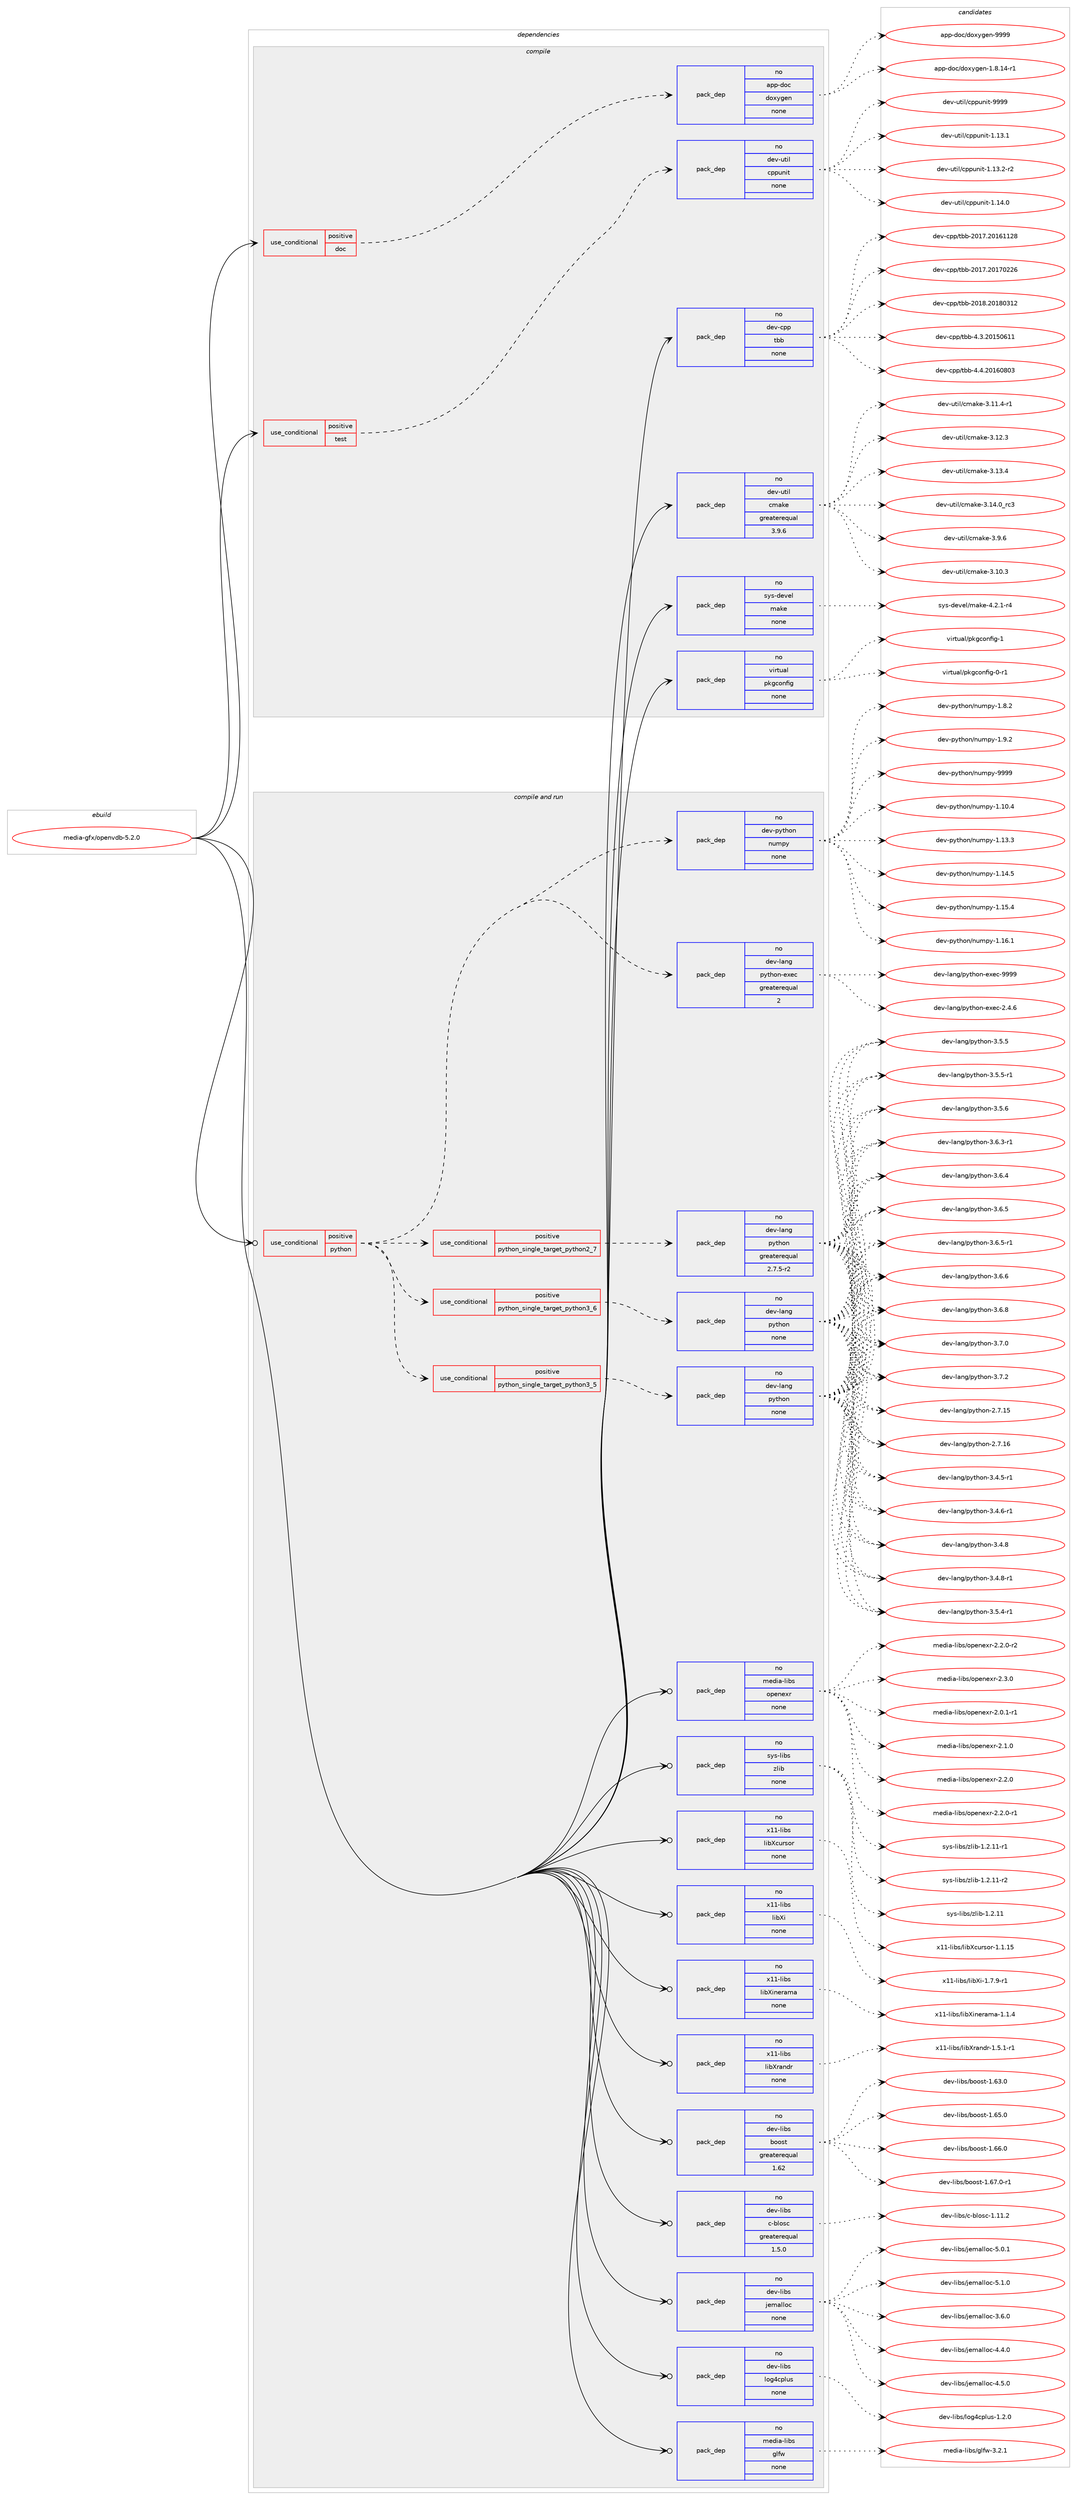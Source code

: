digraph prolog {

# *************
# Graph options
# *************

newrank=true;
concentrate=true;
compound=true;
graph [rankdir=LR,fontname=Helvetica,fontsize=10,ranksep=1.5];#, ranksep=2.5, nodesep=0.2];
edge  [arrowhead=vee];
node  [fontname=Helvetica,fontsize=10];

# **********
# The ebuild
# **********

subgraph cluster_leftcol {
color=gray;
rank=same;
label=<<i>ebuild</i>>;
id [label="media-gfx/openvdb-5.2.0", color=red, width=4, href="../media-gfx/openvdb-5.2.0.svg"];
}

# ****************
# The dependencies
# ****************

subgraph cluster_midcol {
color=gray;
label=<<i>dependencies</i>>;
subgraph cluster_compile {
fillcolor="#eeeeee";
style=filled;
label=<<i>compile</i>>;
subgraph cond433186 {
dependency1606998 [label=<<TABLE BORDER="0" CELLBORDER="1" CELLSPACING="0" CELLPADDING="4"><TR><TD ROWSPAN="3" CELLPADDING="10">use_conditional</TD></TR><TR><TD>positive</TD></TR><TR><TD>doc</TD></TR></TABLE>>, shape=none, color=red];
subgraph pack1148196 {
dependency1606999 [label=<<TABLE BORDER="0" CELLBORDER="1" CELLSPACING="0" CELLPADDING="4" WIDTH="220"><TR><TD ROWSPAN="6" CELLPADDING="30">pack_dep</TD></TR><TR><TD WIDTH="110">no</TD></TR><TR><TD>app-doc</TD></TR><TR><TD>doxygen</TD></TR><TR><TD>none</TD></TR><TR><TD></TD></TR></TABLE>>, shape=none, color=blue];
}
dependency1606998:e -> dependency1606999:w [weight=20,style="dashed",arrowhead="vee"];
}
id:e -> dependency1606998:w [weight=20,style="solid",arrowhead="vee"];
subgraph cond433187 {
dependency1607000 [label=<<TABLE BORDER="0" CELLBORDER="1" CELLSPACING="0" CELLPADDING="4"><TR><TD ROWSPAN="3" CELLPADDING="10">use_conditional</TD></TR><TR><TD>positive</TD></TR><TR><TD>test</TD></TR></TABLE>>, shape=none, color=red];
subgraph pack1148197 {
dependency1607001 [label=<<TABLE BORDER="0" CELLBORDER="1" CELLSPACING="0" CELLPADDING="4" WIDTH="220"><TR><TD ROWSPAN="6" CELLPADDING="30">pack_dep</TD></TR><TR><TD WIDTH="110">no</TD></TR><TR><TD>dev-util</TD></TR><TR><TD>cppunit</TD></TR><TR><TD>none</TD></TR><TR><TD></TD></TR></TABLE>>, shape=none, color=blue];
}
dependency1607000:e -> dependency1607001:w [weight=20,style="dashed",arrowhead="vee"];
}
id:e -> dependency1607000:w [weight=20,style="solid",arrowhead="vee"];
subgraph pack1148198 {
dependency1607002 [label=<<TABLE BORDER="0" CELLBORDER="1" CELLSPACING="0" CELLPADDING="4" WIDTH="220"><TR><TD ROWSPAN="6" CELLPADDING="30">pack_dep</TD></TR><TR><TD WIDTH="110">no</TD></TR><TR><TD>dev-cpp</TD></TR><TR><TD>tbb</TD></TR><TR><TD>none</TD></TR><TR><TD></TD></TR></TABLE>>, shape=none, color=blue];
}
id:e -> dependency1607002:w [weight=20,style="solid",arrowhead="vee"];
subgraph pack1148199 {
dependency1607003 [label=<<TABLE BORDER="0" CELLBORDER="1" CELLSPACING="0" CELLPADDING="4" WIDTH="220"><TR><TD ROWSPAN="6" CELLPADDING="30">pack_dep</TD></TR><TR><TD WIDTH="110">no</TD></TR><TR><TD>dev-util</TD></TR><TR><TD>cmake</TD></TR><TR><TD>greaterequal</TD></TR><TR><TD>3.9.6</TD></TR></TABLE>>, shape=none, color=blue];
}
id:e -> dependency1607003:w [weight=20,style="solid",arrowhead="vee"];
subgraph pack1148200 {
dependency1607004 [label=<<TABLE BORDER="0" CELLBORDER="1" CELLSPACING="0" CELLPADDING="4" WIDTH="220"><TR><TD ROWSPAN="6" CELLPADDING="30">pack_dep</TD></TR><TR><TD WIDTH="110">no</TD></TR><TR><TD>sys-devel</TD></TR><TR><TD>make</TD></TR><TR><TD>none</TD></TR><TR><TD></TD></TR></TABLE>>, shape=none, color=blue];
}
id:e -> dependency1607004:w [weight=20,style="solid",arrowhead="vee"];
subgraph pack1148201 {
dependency1607005 [label=<<TABLE BORDER="0" CELLBORDER="1" CELLSPACING="0" CELLPADDING="4" WIDTH="220"><TR><TD ROWSPAN="6" CELLPADDING="30">pack_dep</TD></TR><TR><TD WIDTH="110">no</TD></TR><TR><TD>virtual</TD></TR><TR><TD>pkgconfig</TD></TR><TR><TD>none</TD></TR><TR><TD></TD></TR></TABLE>>, shape=none, color=blue];
}
id:e -> dependency1607005:w [weight=20,style="solid",arrowhead="vee"];
}
subgraph cluster_compileandrun {
fillcolor="#eeeeee";
style=filled;
label=<<i>compile and run</i>>;
subgraph cond433188 {
dependency1607006 [label=<<TABLE BORDER="0" CELLBORDER="1" CELLSPACING="0" CELLPADDING="4"><TR><TD ROWSPAN="3" CELLPADDING="10">use_conditional</TD></TR><TR><TD>positive</TD></TR><TR><TD>python</TD></TR></TABLE>>, shape=none, color=red];
subgraph cond433189 {
dependency1607007 [label=<<TABLE BORDER="0" CELLBORDER="1" CELLSPACING="0" CELLPADDING="4"><TR><TD ROWSPAN="3" CELLPADDING="10">use_conditional</TD></TR><TR><TD>positive</TD></TR><TR><TD>python_single_target_python2_7</TD></TR></TABLE>>, shape=none, color=red];
subgraph pack1148202 {
dependency1607008 [label=<<TABLE BORDER="0" CELLBORDER="1" CELLSPACING="0" CELLPADDING="4" WIDTH="220"><TR><TD ROWSPAN="6" CELLPADDING="30">pack_dep</TD></TR><TR><TD WIDTH="110">no</TD></TR><TR><TD>dev-lang</TD></TR><TR><TD>python</TD></TR><TR><TD>greaterequal</TD></TR><TR><TD>2.7.5-r2</TD></TR></TABLE>>, shape=none, color=blue];
}
dependency1607007:e -> dependency1607008:w [weight=20,style="dashed",arrowhead="vee"];
}
dependency1607006:e -> dependency1607007:w [weight=20,style="dashed",arrowhead="vee"];
subgraph cond433190 {
dependency1607009 [label=<<TABLE BORDER="0" CELLBORDER="1" CELLSPACING="0" CELLPADDING="4"><TR><TD ROWSPAN="3" CELLPADDING="10">use_conditional</TD></TR><TR><TD>positive</TD></TR><TR><TD>python_single_target_python3_5</TD></TR></TABLE>>, shape=none, color=red];
subgraph pack1148203 {
dependency1607010 [label=<<TABLE BORDER="0" CELLBORDER="1" CELLSPACING="0" CELLPADDING="4" WIDTH="220"><TR><TD ROWSPAN="6" CELLPADDING="30">pack_dep</TD></TR><TR><TD WIDTH="110">no</TD></TR><TR><TD>dev-lang</TD></TR><TR><TD>python</TD></TR><TR><TD>none</TD></TR><TR><TD></TD></TR></TABLE>>, shape=none, color=blue];
}
dependency1607009:e -> dependency1607010:w [weight=20,style="dashed",arrowhead="vee"];
}
dependency1607006:e -> dependency1607009:w [weight=20,style="dashed",arrowhead="vee"];
subgraph cond433191 {
dependency1607011 [label=<<TABLE BORDER="0" CELLBORDER="1" CELLSPACING="0" CELLPADDING="4"><TR><TD ROWSPAN="3" CELLPADDING="10">use_conditional</TD></TR><TR><TD>positive</TD></TR><TR><TD>python_single_target_python3_6</TD></TR></TABLE>>, shape=none, color=red];
subgraph pack1148204 {
dependency1607012 [label=<<TABLE BORDER="0" CELLBORDER="1" CELLSPACING="0" CELLPADDING="4" WIDTH="220"><TR><TD ROWSPAN="6" CELLPADDING="30">pack_dep</TD></TR><TR><TD WIDTH="110">no</TD></TR><TR><TD>dev-lang</TD></TR><TR><TD>python</TD></TR><TR><TD>none</TD></TR><TR><TD></TD></TR></TABLE>>, shape=none, color=blue];
}
dependency1607011:e -> dependency1607012:w [weight=20,style="dashed",arrowhead="vee"];
}
dependency1607006:e -> dependency1607011:w [weight=20,style="dashed",arrowhead="vee"];
subgraph pack1148205 {
dependency1607013 [label=<<TABLE BORDER="0" CELLBORDER="1" CELLSPACING="0" CELLPADDING="4" WIDTH="220"><TR><TD ROWSPAN="6" CELLPADDING="30">pack_dep</TD></TR><TR><TD WIDTH="110">no</TD></TR><TR><TD>dev-lang</TD></TR><TR><TD>python-exec</TD></TR><TR><TD>greaterequal</TD></TR><TR><TD>2</TD></TR></TABLE>>, shape=none, color=blue];
}
dependency1607006:e -> dependency1607013:w [weight=20,style="dashed",arrowhead="vee"];
subgraph pack1148206 {
dependency1607014 [label=<<TABLE BORDER="0" CELLBORDER="1" CELLSPACING="0" CELLPADDING="4" WIDTH="220"><TR><TD ROWSPAN="6" CELLPADDING="30">pack_dep</TD></TR><TR><TD WIDTH="110">no</TD></TR><TR><TD>dev-python</TD></TR><TR><TD>numpy</TD></TR><TR><TD>none</TD></TR><TR><TD></TD></TR></TABLE>>, shape=none, color=blue];
}
dependency1607006:e -> dependency1607014:w [weight=20,style="dashed",arrowhead="vee"];
}
id:e -> dependency1607006:w [weight=20,style="solid",arrowhead="odotvee"];
subgraph pack1148207 {
dependency1607015 [label=<<TABLE BORDER="0" CELLBORDER="1" CELLSPACING="0" CELLPADDING="4" WIDTH="220"><TR><TD ROWSPAN="6" CELLPADDING="30">pack_dep</TD></TR><TR><TD WIDTH="110">no</TD></TR><TR><TD>dev-libs</TD></TR><TR><TD>boost</TD></TR><TR><TD>greaterequal</TD></TR><TR><TD>1.62</TD></TR></TABLE>>, shape=none, color=blue];
}
id:e -> dependency1607015:w [weight=20,style="solid",arrowhead="odotvee"];
subgraph pack1148208 {
dependency1607016 [label=<<TABLE BORDER="0" CELLBORDER="1" CELLSPACING="0" CELLPADDING="4" WIDTH="220"><TR><TD ROWSPAN="6" CELLPADDING="30">pack_dep</TD></TR><TR><TD WIDTH="110">no</TD></TR><TR><TD>dev-libs</TD></TR><TR><TD>c-blosc</TD></TR><TR><TD>greaterequal</TD></TR><TR><TD>1.5.0</TD></TR></TABLE>>, shape=none, color=blue];
}
id:e -> dependency1607016:w [weight=20,style="solid",arrowhead="odotvee"];
subgraph pack1148209 {
dependency1607017 [label=<<TABLE BORDER="0" CELLBORDER="1" CELLSPACING="0" CELLPADDING="4" WIDTH="220"><TR><TD ROWSPAN="6" CELLPADDING="30">pack_dep</TD></TR><TR><TD WIDTH="110">no</TD></TR><TR><TD>dev-libs</TD></TR><TR><TD>jemalloc</TD></TR><TR><TD>none</TD></TR><TR><TD></TD></TR></TABLE>>, shape=none, color=blue];
}
id:e -> dependency1607017:w [weight=20,style="solid",arrowhead="odotvee"];
subgraph pack1148210 {
dependency1607018 [label=<<TABLE BORDER="0" CELLBORDER="1" CELLSPACING="0" CELLPADDING="4" WIDTH="220"><TR><TD ROWSPAN="6" CELLPADDING="30">pack_dep</TD></TR><TR><TD WIDTH="110">no</TD></TR><TR><TD>dev-libs</TD></TR><TR><TD>log4cplus</TD></TR><TR><TD>none</TD></TR><TR><TD></TD></TR></TABLE>>, shape=none, color=blue];
}
id:e -> dependency1607018:w [weight=20,style="solid",arrowhead="odotvee"];
subgraph pack1148211 {
dependency1607019 [label=<<TABLE BORDER="0" CELLBORDER="1" CELLSPACING="0" CELLPADDING="4" WIDTH="220"><TR><TD ROWSPAN="6" CELLPADDING="30">pack_dep</TD></TR><TR><TD WIDTH="110">no</TD></TR><TR><TD>media-libs</TD></TR><TR><TD>glfw</TD></TR><TR><TD>none</TD></TR><TR><TD></TD></TR></TABLE>>, shape=none, color=blue];
}
id:e -> dependency1607019:w [weight=20,style="solid",arrowhead="odotvee"];
subgraph pack1148212 {
dependency1607020 [label=<<TABLE BORDER="0" CELLBORDER="1" CELLSPACING="0" CELLPADDING="4" WIDTH="220"><TR><TD ROWSPAN="6" CELLPADDING="30">pack_dep</TD></TR><TR><TD WIDTH="110">no</TD></TR><TR><TD>media-libs</TD></TR><TR><TD>openexr</TD></TR><TR><TD>none</TD></TR><TR><TD></TD></TR></TABLE>>, shape=none, color=blue];
}
id:e -> dependency1607020:w [weight=20,style="solid",arrowhead="odotvee"];
subgraph pack1148213 {
dependency1607021 [label=<<TABLE BORDER="0" CELLBORDER="1" CELLSPACING="0" CELLPADDING="4" WIDTH="220"><TR><TD ROWSPAN="6" CELLPADDING="30">pack_dep</TD></TR><TR><TD WIDTH="110">no</TD></TR><TR><TD>sys-libs</TD></TR><TR><TD>zlib</TD></TR><TR><TD>none</TD></TR><TR><TD></TD></TR></TABLE>>, shape=none, color=blue];
}
id:e -> dependency1607021:w [weight=20,style="solid",arrowhead="odotvee"];
subgraph pack1148214 {
dependency1607022 [label=<<TABLE BORDER="0" CELLBORDER="1" CELLSPACING="0" CELLPADDING="4" WIDTH="220"><TR><TD ROWSPAN="6" CELLPADDING="30">pack_dep</TD></TR><TR><TD WIDTH="110">no</TD></TR><TR><TD>x11-libs</TD></TR><TR><TD>libXcursor</TD></TR><TR><TD>none</TD></TR><TR><TD></TD></TR></TABLE>>, shape=none, color=blue];
}
id:e -> dependency1607022:w [weight=20,style="solid",arrowhead="odotvee"];
subgraph pack1148215 {
dependency1607023 [label=<<TABLE BORDER="0" CELLBORDER="1" CELLSPACING="0" CELLPADDING="4" WIDTH="220"><TR><TD ROWSPAN="6" CELLPADDING="30">pack_dep</TD></TR><TR><TD WIDTH="110">no</TD></TR><TR><TD>x11-libs</TD></TR><TR><TD>libXi</TD></TR><TR><TD>none</TD></TR><TR><TD></TD></TR></TABLE>>, shape=none, color=blue];
}
id:e -> dependency1607023:w [weight=20,style="solid",arrowhead="odotvee"];
subgraph pack1148216 {
dependency1607024 [label=<<TABLE BORDER="0" CELLBORDER="1" CELLSPACING="0" CELLPADDING="4" WIDTH="220"><TR><TD ROWSPAN="6" CELLPADDING="30">pack_dep</TD></TR><TR><TD WIDTH="110">no</TD></TR><TR><TD>x11-libs</TD></TR><TR><TD>libXinerama</TD></TR><TR><TD>none</TD></TR><TR><TD></TD></TR></TABLE>>, shape=none, color=blue];
}
id:e -> dependency1607024:w [weight=20,style="solid",arrowhead="odotvee"];
subgraph pack1148217 {
dependency1607025 [label=<<TABLE BORDER="0" CELLBORDER="1" CELLSPACING="0" CELLPADDING="4" WIDTH="220"><TR><TD ROWSPAN="6" CELLPADDING="30">pack_dep</TD></TR><TR><TD WIDTH="110">no</TD></TR><TR><TD>x11-libs</TD></TR><TR><TD>libXrandr</TD></TR><TR><TD>none</TD></TR><TR><TD></TD></TR></TABLE>>, shape=none, color=blue];
}
id:e -> dependency1607025:w [weight=20,style="solid",arrowhead="odotvee"];
}
subgraph cluster_run {
fillcolor="#eeeeee";
style=filled;
label=<<i>run</i>>;
}
}

# **************
# The candidates
# **************

subgraph cluster_choices {
rank=same;
color=gray;
label=<<i>candidates</i>>;

subgraph choice1148196 {
color=black;
nodesep=1;
choice97112112451001119947100111120121103101110454946564649524511449 [label="app-doc/doxygen-1.8.14-r1", color=red, width=4,href="../app-doc/doxygen-1.8.14-r1.svg"];
choice971121124510011199471001111201211031011104557575757 [label="app-doc/doxygen-9999", color=red, width=4,href="../app-doc/doxygen-9999.svg"];
dependency1606999:e -> choice97112112451001119947100111120121103101110454946564649524511449:w [style=dotted,weight="100"];
dependency1606999:e -> choice971121124510011199471001111201211031011104557575757:w [style=dotted,weight="100"];
}
subgraph choice1148197 {
color=black;
nodesep=1;
choice10010111845117116105108479911211211711010511645494649514649 [label="dev-util/cppunit-1.13.1", color=red, width=4,href="../dev-util/cppunit-1.13.1.svg"];
choice100101118451171161051084799112112117110105116454946495146504511450 [label="dev-util/cppunit-1.13.2-r2", color=red, width=4,href="../dev-util/cppunit-1.13.2-r2.svg"];
choice10010111845117116105108479911211211711010511645494649524648 [label="dev-util/cppunit-1.14.0", color=red, width=4,href="../dev-util/cppunit-1.14.0.svg"];
choice1001011184511711610510847991121121171101051164557575757 [label="dev-util/cppunit-9999", color=red, width=4,href="../dev-util/cppunit-9999.svg"];
dependency1607001:e -> choice10010111845117116105108479911211211711010511645494649514649:w [style=dotted,weight="100"];
dependency1607001:e -> choice100101118451171161051084799112112117110105116454946495146504511450:w [style=dotted,weight="100"];
dependency1607001:e -> choice10010111845117116105108479911211211711010511645494649524648:w [style=dotted,weight="100"];
dependency1607001:e -> choice1001011184511711610510847991121121171101051164557575757:w [style=dotted,weight="100"];
}
subgraph choice1148198 {
color=black;
nodesep=1;
choice10010111845991121124711698984550484955465048495449495056 [label="dev-cpp/tbb-2017.20161128", color=red, width=4,href="../dev-cpp/tbb-2017.20161128.svg"];
choice10010111845991121124711698984550484955465048495548505054 [label="dev-cpp/tbb-2017.20170226", color=red, width=4,href="../dev-cpp/tbb-2017.20170226.svg"];
choice10010111845991121124711698984550484956465048495648514950 [label="dev-cpp/tbb-2018.20180312", color=red, width=4,href="../dev-cpp/tbb-2018.20180312.svg"];
choice100101118459911211247116989845524651465048495348544949 [label="dev-cpp/tbb-4.3.20150611", color=red, width=4,href="../dev-cpp/tbb-4.3.20150611.svg"];
choice100101118459911211247116989845524652465048495448564851 [label="dev-cpp/tbb-4.4.20160803", color=red, width=4,href="../dev-cpp/tbb-4.4.20160803.svg"];
dependency1607002:e -> choice10010111845991121124711698984550484955465048495449495056:w [style=dotted,weight="100"];
dependency1607002:e -> choice10010111845991121124711698984550484955465048495548505054:w [style=dotted,weight="100"];
dependency1607002:e -> choice10010111845991121124711698984550484956465048495648514950:w [style=dotted,weight="100"];
dependency1607002:e -> choice100101118459911211247116989845524651465048495348544949:w [style=dotted,weight="100"];
dependency1607002:e -> choice100101118459911211247116989845524652465048495448564851:w [style=dotted,weight="100"];
}
subgraph choice1148199 {
color=black;
nodesep=1;
choice1001011184511711610510847991099710710145514649484651 [label="dev-util/cmake-3.10.3", color=red, width=4,href="../dev-util/cmake-3.10.3.svg"];
choice10010111845117116105108479910997107101455146494946524511449 [label="dev-util/cmake-3.11.4-r1", color=red, width=4,href="../dev-util/cmake-3.11.4-r1.svg"];
choice1001011184511711610510847991099710710145514649504651 [label="dev-util/cmake-3.12.3", color=red, width=4,href="../dev-util/cmake-3.12.3.svg"];
choice1001011184511711610510847991099710710145514649514652 [label="dev-util/cmake-3.13.4", color=red, width=4,href="../dev-util/cmake-3.13.4.svg"];
choice1001011184511711610510847991099710710145514649524648951149951 [label="dev-util/cmake-3.14.0_rc3", color=red, width=4,href="../dev-util/cmake-3.14.0_rc3.svg"];
choice10010111845117116105108479910997107101455146574654 [label="dev-util/cmake-3.9.6", color=red, width=4,href="../dev-util/cmake-3.9.6.svg"];
dependency1607003:e -> choice1001011184511711610510847991099710710145514649484651:w [style=dotted,weight="100"];
dependency1607003:e -> choice10010111845117116105108479910997107101455146494946524511449:w [style=dotted,weight="100"];
dependency1607003:e -> choice1001011184511711610510847991099710710145514649504651:w [style=dotted,weight="100"];
dependency1607003:e -> choice1001011184511711610510847991099710710145514649514652:w [style=dotted,weight="100"];
dependency1607003:e -> choice1001011184511711610510847991099710710145514649524648951149951:w [style=dotted,weight="100"];
dependency1607003:e -> choice10010111845117116105108479910997107101455146574654:w [style=dotted,weight="100"];
}
subgraph choice1148200 {
color=black;
nodesep=1;
choice1151211154510010111810110847109971071014552465046494511452 [label="sys-devel/make-4.2.1-r4", color=red, width=4,href="../sys-devel/make-4.2.1-r4.svg"];
dependency1607004:e -> choice1151211154510010111810110847109971071014552465046494511452:w [style=dotted,weight="100"];
}
subgraph choice1148201 {
color=black;
nodesep=1;
choice11810511411611797108471121071039911111010210510345484511449 [label="virtual/pkgconfig-0-r1", color=red, width=4,href="../virtual/pkgconfig-0-r1.svg"];
choice1181051141161179710847112107103991111101021051034549 [label="virtual/pkgconfig-1", color=red, width=4,href="../virtual/pkgconfig-1.svg"];
dependency1607005:e -> choice11810511411611797108471121071039911111010210510345484511449:w [style=dotted,weight="100"];
dependency1607005:e -> choice1181051141161179710847112107103991111101021051034549:w [style=dotted,weight="100"];
}
subgraph choice1148202 {
color=black;
nodesep=1;
choice10010111845108971101034711212111610411111045504655464953 [label="dev-lang/python-2.7.15", color=red, width=4,href="../dev-lang/python-2.7.15.svg"];
choice10010111845108971101034711212111610411111045504655464954 [label="dev-lang/python-2.7.16", color=red, width=4,href="../dev-lang/python-2.7.16.svg"];
choice1001011184510897110103471121211161041111104551465246534511449 [label="dev-lang/python-3.4.5-r1", color=red, width=4,href="../dev-lang/python-3.4.5-r1.svg"];
choice1001011184510897110103471121211161041111104551465246544511449 [label="dev-lang/python-3.4.6-r1", color=red, width=4,href="../dev-lang/python-3.4.6-r1.svg"];
choice100101118451089711010347112121116104111110455146524656 [label="dev-lang/python-3.4.8", color=red, width=4,href="../dev-lang/python-3.4.8.svg"];
choice1001011184510897110103471121211161041111104551465246564511449 [label="dev-lang/python-3.4.8-r1", color=red, width=4,href="../dev-lang/python-3.4.8-r1.svg"];
choice1001011184510897110103471121211161041111104551465346524511449 [label="dev-lang/python-3.5.4-r1", color=red, width=4,href="../dev-lang/python-3.5.4-r1.svg"];
choice100101118451089711010347112121116104111110455146534653 [label="dev-lang/python-3.5.5", color=red, width=4,href="../dev-lang/python-3.5.5.svg"];
choice1001011184510897110103471121211161041111104551465346534511449 [label="dev-lang/python-3.5.5-r1", color=red, width=4,href="../dev-lang/python-3.5.5-r1.svg"];
choice100101118451089711010347112121116104111110455146534654 [label="dev-lang/python-3.5.6", color=red, width=4,href="../dev-lang/python-3.5.6.svg"];
choice1001011184510897110103471121211161041111104551465446514511449 [label="dev-lang/python-3.6.3-r1", color=red, width=4,href="../dev-lang/python-3.6.3-r1.svg"];
choice100101118451089711010347112121116104111110455146544652 [label="dev-lang/python-3.6.4", color=red, width=4,href="../dev-lang/python-3.6.4.svg"];
choice100101118451089711010347112121116104111110455146544653 [label="dev-lang/python-3.6.5", color=red, width=4,href="../dev-lang/python-3.6.5.svg"];
choice1001011184510897110103471121211161041111104551465446534511449 [label="dev-lang/python-3.6.5-r1", color=red, width=4,href="../dev-lang/python-3.6.5-r1.svg"];
choice100101118451089711010347112121116104111110455146544654 [label="dev-lang/python-3.6.6", color=red, width=4,href="../dev-lang/python-3.6.6.svg"];
choice100101118451089711010347112121116104111110455146544656 [label="dev-lang/python-3.6.8", color=red, width=4,href="../dev-lang/python-3.6.8.svg"];
choice100101118451089711010347112121116104111110455146554648 [label="dev-lang/python-3.7.0", color=red, width=4,href="../dev-lang/python-3.7.0.svg"];
choice100101118451089711010347112121116104111110455146554650 [label="dev-lang/python-3.7.2", color=red, width=4,href="../dev-lang/python-3.7.2.svg"];
dependency1607008:e -> choice10010111845108971101034711212111610411111045504655464953:w [style=dotted,weight="100"];
dependency1607008:e -> choice10010111845108971101034711212111610411111045504655464954:w [style=dotted,weight="100"];
dependency1607008:e -> choice1001011184510897110103471121211161041111104551465246534511449:w [style=dotted,weight="100"];
dependency1607008:e -> choice1001011184510897110103471121211161041111104551465246544511449:w [style=dotted,weight="100"];
dependency1607008:e -> choice100101118451089711010347112121116104111110455146524656:w [style=dotted,weight="100"];
dependency1607008:e -> choice1001011184510897110103471121211161041111104551465246564511449:w [style=dotted,weight="100"];
dependency1607008:e -> choice1001011184510897110103471121211161041111104551465346524511449:w [style=dotted,weight="100"];
dependency1607008:e -> choice100101118451089711010347112121116104111110455146534653:w [style=dotted,weight="100"];
dependency1607008:e -> choice1001011184510897110103471121211161041111104551465346534511449:w [style=dotted,weight="100"];
dependency1607008:e -> choice100101118451089711010347112121116104111110455146534654:w [style=dotted,weight="100"];
dependency1607008:e -> choice1001011184510897110103471121211161041111104551465446514511449:w [style=dotted,weight="100"];
dependency1607008:e -> choice100101118451089711010347112121116104111110455146544652:w [style=dotted,weight="100"];
dependency1607008:e -> choice100101118451089711010347112121116104111110455146544653:w [style=dotted,weight="100"];
dependency1607008:e -> choice1001011184510897110103471121211161041111104551465446534511449:w [style=dotted,weight="100"];
dependency1607008:e -> choice100101118451089711010347112121116104111110455146544654:w [style=dotted,weight="100"];
dependency1607008:e -> choice100101118451089711010347112121116104111110455146544656:w [style=dotted,weight="100"];
dependency1607008:e -> choice100101118451089711010347112121116104111110455146554648:w [style=dotted,weight="100"];
dependency1607008:e -> choice100101118451089711010347112121116104111110455146554650:w [style=dotted,weight="100"];
}
subgraph choice1148203 {
color=black;
nodesep=1;
choice10010111845108971101034711212111610411111045504655464953 [label="dev-lang/python-2.7.15", color=red, width=4,href="../dev-lang/python-2.7.15.svg"];
choice10010111845108971101034711212111610411111045504655464954 [label="dev-lang/python-2.7.16", color=red, width=4,href="../dev-lang/python-2.7.16.svg"];
choice1001011184510897110103471121211161041111104551465246534511449 [label="dev-lang/python-3.4.5-r1", color=red, width=4,href="../dev-lang/python-3.4.5-r1.svg"];
choice1001011184510897110103471121211161041111104551465246544511449 [label="dev-lang/python-3.4.6-r1", color=red, width=4,href="../dev-lang/python-3.4.6-r1.svg"];
choice100101118451089711010347112121116104111110455146524656 [label="dev-lang/python-3.4.8", color=red, width=4,href="../dev-lang/python-3.4.8.svg"];
choice1001011184510897110103471121211161041111104551465246564511449 [label="dev-lang/python-3.4.8-r1", color=red, width=4,href="../dev-lang/python-3.4.8-r1.svg"];
choice1001011184510897110103471121211161041111104551465346524511449 [label="dev-lang/python-3.5.4-r1", color=red, width=4,href="../dev-lang/python-3.5.4-r1.svg"];
choice100101118451089711010347112121116104111110455146534653 [label="dev-lang/python-3.5.5", color=red, width=4,href="../dev-lang/python-3.5.5.svg"];
choice1001011184510897110103471121211161041111104551465346534511449 [label="dev-lang/python-3.5.5-r1", color=red, width=4,href="../dev-lang/python-3.5.5-r1.svg"];
choice100101118451089711010347112121116104111110455146534654 [label="dev-lang/python-3.5.6", color=red, width=4,href="../dev-lang/python-3.5.6.svg"];
choice1001011184510897110103471121211161041111104551465446514511449 [label="dev-lang/python-3.6.3-r1", color=red, width=4,href="../dev-lang/python-3.6.3-r1.svg"];
choice100101118451089711010347112121116104111110455146544652 [label="dev-lang/python-3.6.4", color=red, width=4,href="../dev-lang/python-3.6.4.svg"];
choice100101118451089711010347112121116104111110455146544653 [label="dev-lang/python-3.6.5", color=red, width=4,href="../dev-lang/python-3.6.5.svg"];
choice1001011184510897110103471121211161041111104551465446534511449 [label="dev-lang/python-3.6.5-r1", color=red, width=4,href="../dev-lang/python-3.6.5-r1.svg"];
choice100101118451089711010347112121116104111110455146544654 [label="dev-lang/python-3.6.6", color=red, width=4,href="../dev-lang/python-3.6.6.svg"];
choice100101118451089711010347112121116104111110455146544656 [label="dev-lang/python-3.6.8", color=red, width=4,href="../dev-lang/python-3.6.8.svg"];
choice100101118451089711010347112121116104111110455146554648 [label="dev-lang/python-3.7.0", color=red, width=4,href="../dev-lang/python-3.7.0.svg"];
choice100101118451089711010347112121116104111110455146554650 [label="dev-lang/python-3.7.2", color=red, width=4,href="../dev-lang/python-3.7.2.svg"];
dependency1607010:e -> choice10010111845108971101034711212111610411111045504655464953:w [style=dotted,weight="100"];
dependency1607010:e -> choice10010111845108971101034711212111610411111045504655464954:w [style=dotted,weight="100"];
dependency1607010:e -> choice1001011184510897110103471121211161041111104551465246534511449:w [style=dotted,weight="100"];
dependency1607010:e -> choice1001011184510897110103471121211161041111104551465246544511449:w [style=dotted,weight="100"];
dependency1607010:e -> choice100101118451089711010347112121116104111110455146524656:w [style=dotted,weight="100"];
dependency1607010:e -> choice1001011184510897110103471121211161041111104551465246564511449:w [style=dotted,weight="100"];
dependency1607010:e -> choice1001011184510897110103471121211161041111104551465346524511449:w [style=dotted,weight="100"];
dependency1607010:e -> choice100101118451089711010347112121116104111110455146534653:w [style=dotted,weight="100"];
dependency1607010:e -> choice1001011184510897110103471121211161041111104551465346534511449:w [style=dotted,weight="100"];
dependency1607010:e -> choice100101118451089711010347112121116104111110455146534654:w [style=dotted,weight="100"];
dependency1607010:e -> choice1001011184510897110103471121211161041111104551465446514511449:w [style=dotted,weight="100"];
dependency1607010:e -> choice100101118451089711010347112121116104111110455146544652:w [style=dotted,weight="100"];
dependency1607010:e -> choice100101118451089711010347112121116104111110455146544653:w [style=dotted,weight="100"];
dependency1607010:e -> choice1001011184510897110103471121211161041111104551465446534511449:w [style=dotted,weight="100"];
dependency1607010:e -> choice100101118451089711010347112121116104111110455146544654:w [style=dotted,weight="100"];
dependency1607010:e -> choice100101118451089711010347112121116104111110455146544656:w [style=dotted,weight="100"];
dependency1607010:e -> choice100101118451089711010347112121116104111110455146554648:w [style=dotted,weight="100"];
dependency1607010:e -> choice100101118451089711010347112121116104111110455146554650:w [style=dotted,weight="100"];
}
subgraph choice1148204 {
color=black;
nodesep=1;
choice10010111845108971101034711212111610411111045504655464953 [label="dev-lang/python-2.7.15", color=red, width=4,href="../dev-lang/python-2.7.15.svg"];
choice10010111845108971101034711212111610411111045504655464954 [label="dev-lang/python-2.7.16", color=red, width=4,href="../dev-lang/python-2.7.16.svg"];
choice1001011184510897110103471121211161041111104551465246534511449 [label="dev-lang/python-3.4.5-r1", color=red, width=4,href="../dev-lang/python-3.4.5-r1.svg"];
choice1001011184510897110103471121211161041111104551465246544511449 [label="dev-lang/python-3.4.6-r1", color=red, width=4,href="../dev-lang/python-3.4.6-r1.svg"];
choice100101118451089711010347112121116104111110455146524656 [label="dev-lang/python-3.4.8", color=red, width=4,href="../dev-lang/python-3.4.8.svg"];
choice1001011184510897110103471121211161041111104551465246564511449 [label="dev-lang/python-3.4.8-r1", color=red, width=4,href="../dev-lang/python-3.4.8-r1.svg"];
choice1001011184510897110103471121211161041111104551465346524511449 [label="dev-lang/python-3.5.4-r1", color=red, width=4,href="../dev-lang/python-3.5.4-r1.svg"];
choice100101118451089711010347112121116104111110455146534653 [label="dev-lang/python-3.5.5", color=red, width=4,href="../dev-lang/python-3.5.5.svg"];
choice1001011184510897110103471121211161041111104551465346534511449 [label="dev-lang/python-3.5.5-r1", color=red, width=4,href="../dev-lang/python-3.5.5-r1.svg"];
choice100101118451089711010347112121116104111110455146534654 [label="dev-lang/python-3.5.6", color=red, width=4,href="../dev-lang/python-3.5.6.svg"];
choice1001011184510897110103471121211161041111104551465446514511449 [label="dev-lang/python-3.6.3-r1", color=red, width=4,href="../dev-lang/python-3.6.3-r1.svg"];
choice100101118451089711010347112121116104111110455146544652 [label="dev-lang/python-3.6.4", color=red, width=4,href="../dev-lang/python-3.6.4.svg"];
choice100101118451089711010347112121116104111110455146544653 [label="dev-lang/python-3.6.5", color=red, width=4,href="../dev-lang/python-3.6.5.svg"];
choice1001011184510897110103471121211161041111104551465446534511449 [label="dev-lang/python-3.6.5-r1", color=red, width=4,href="../dev-lang/python-3.6.5-r1.svg"];
choice100101118451089711010347112121116104111110455146544654 [label="dev-lang/python-3.6.6", color=red, width=4,href="../dev-lang/python-3.6.6.svg"];
choice100101118451089711010347112121116104111110455146544656 [label="dev-lang/python-3.6.8", color=red, width=4,href="../dev-lang/python-3.6.8.svg"];
choice100101118451089711010347112121116104111110455146554648 [label="dev-lang/python-3.7.0", color=red, width=4,href="../dev-lang/python-3.7.0.svg"];
choice100101118451089711010347112121116104111110455146554650 [label="dev-lang/python-3.7.2", color=red, width=4,href="../dev-lang/python-3.7.2.svg"];
dependency1607012:e -> choice10010111845108971101034711212111610411111045504655464953:w [style=dotted,weight="100"];
dependency1607012:e -> choice10010111845108971101034711212111610411111045504655464954:w [style=dotted,weight="100"];
dependency1607012:e -> choice1001011184510897110103471121211161041111104551465246534511449:w [style=dotted,weight="100"];
dependency1607012:e -> choice1001011184510897110103471121211161041111104551465246544511449:w [style=dotted,weight="100"];
dependency1607012:e -> choice100101118451089711010347112121116104111110455146524656:w [style=dotted,weight="100"];
dependency1607012:e -> choice1001011184510897110103471121211161041111104551465246564511449:w [style=dotted,weight="100"];
dependency1607012:e -> choice1001011184510897110103471121211161041111104551465346524511449:w [style=dotted,weight="100"];
dependency1607012:e -> choice100101118451089711010347112121116104111110455146534653:w [style=dotted,weight="100"];
dependency1607012:e -> choice1001011184510897110103471121211161041111104551465346534511449:w [style=dotted,weight="100"];
dependency1607012:e -> choice100101118451089711010347112121116104111110455146534654:w [style=dotted,weight="100"];
dependency1607012:e -> choice1001011184510897110103471121211161041111104551465446514511449:w [style=dotted,weight="100"];
dependency1607012:e -> choice100101118451089711010347112121116104111110455146544652:w [style=dotted,weight="100"];
dependency1607012:e -> choice100101118451089711010347112121116104111110455146544653:w [style=dotted,weight="100"];
dependency1607012:e -> choice1001011184510897110103471121211161041111104551465446534511449:w [style=dotted,weight="100"];
dependency1607012:e -> choice100101118451089711010347112121116104111110455146544654:w [style=dotted,weight="100"];
dependency1607012:e -> choice100101118451089711010347112121116104111110455146544656:w [style=dotted,weight="100"];
dependency1607012:e -> choice100101118451089711010347112121116104111110455146554648:w [style=dotted,weight="100"];
dependency1607012:e -> choice100101118451089711010347112121116104111110455146554650:w [style=dotted,weight="100"];
}
subgraph choice1148205 {
color=black;
nodesep=1;
choice1001011184510897110103471121211161041111104510112010199455046524654 [label="dev-lang/python-exec-2.4.6", color=red, width=4,href="../dev-lang/python-exec-2.4.6.svg"];
choice10010111845108971101034711212111610411111045101120101994557575757 [label="dev-lang/python-exec-9999", color=red, width=4,href="../dev-lang/python-exec-9999.svg"];
dependency1607013:e -> choice1001011184510897110103471121211161041111104510112010199455046524654:w [style=dotted,weight="100"];
dependency1607013:e -> choice10010111845108971101034711212111610411111045101120101994557575757:w [style=dotted,weight="100"];
}
subgraph choice1148206 {
color=black;
nodesep=1;
choice100101118451121211161041111104711011710911212145494649484652 [label="dev-python/numpy-1.10.4", color=red, width=4,href="../dev-python/numpy-1.10.4.svg"];
choice100101118451121211161041111104711011710911212145494649514651 [label="dev-python/numpy-1.13.3", color=red, width=4,href="../dev-python/numpy-1.13.3.svg"];
choice100101118451121211161041111104711011710911212145494649524653 [label="dev-python/numpy-1.14.5", color=red, width=4,href="../dev-python/numpy-1.14.5.svg"];
choice100101118451121211161041111104711011710911212145494649534652 [label="dev-python/numpy-1.15.4", color=red, width=4,href="../dev-python/numpy-1.15.4.svg"];
choice100101118451121211161041111104711011710911212145494649544649 [label="dev-python/numpy-1.16.1", color=red, width=4,href="../dev-python/numpy-1.16.1.svg"];
choice1001011184511212111610411111047110117109112121454946564650 [label="dev-python/numpy-1.8.2", color=red, width=4,href="../dev-python/numpy-1.8.2.svg"];
choice1001011184511212111610411111047110117109112121454946574650 [label="dev-python/numpy-1.9.2", color=red, width=4,href="../dev-python/numpy-1.9.2.svg"];
choice10010111845112121116104111110471101171091121214557575757 [label="dev-python/numpy-9999", color=red, width=4,href="../dev-python/numpy-9999.svg"];
dependency1607014:e -> choice100101118451121211161041111104711011710911212145494649484652:w [style=dotted,weight="100"];
dependency1607014:e -> choice100101118451121211161041111104711011710911212145494649514651:w [style=dotted,weight="100"];
dependency1607014:e -> choice100101118451121211161041111104711011710911212145494649524653:w [style=dotted,weight="100"];
dependency1607014:e -> choice100101118451121211161041111104711011710911212145494649534652:w [style=dotted,weight="100"];
dependency1607014:e -> choice100101118451121211161041111104711011710911212145494649544649:w [style=dotted,weight="100"];
dependency1607014:e -> choice1001011184511212111610411111047110117109112121454946564650:w [style=dotted,weight="100"];
dependency1607014:e -> choice1001011184511212111610411111047110117109112121454946574650:w [style=dotted,weight="100"];
dependency1607014:e -> choice10010111845112121116104111110471101171091121214557575757:w [style=dotted,weight="100"];
}
subgraph choice1148207 {
color=black;
nodesep=1;
choice1001011184510810598115479811111111511645494654514648 [label="dev-libs/boost-1.63.0", color=red, width=4,href="../dev-libs/boost-1.63.0.svg"];
choice1001011184510810598115479811111111511645494654534648 [label="dev-libs/boost-1.65.0", color=red, width=4,href="../dev-libs/boost-1.65.0.svg"];
choice1001011184510810598115479811111111511645494654544648 [label="dev-libs/boost-1.66.0", color=red, width=4,href="../dev-libs/boost-1.66.0.svg"];
choice10010111845108105981154798111111115116454946545546484511449 [label="dev-libs/boost-1.67.0-r1", color=red, width=4,href="../dev-libs/boost-1.67.0-r1.svg"];
dependency1607015:e -> choice1001011184510810598115479811111111511645494654514648:w [style=dotted,weight="100"];
dependency1607015:e -> choice1001011184510810598115479811111111511645494654534648:w [style=dotted,weight="100"];
dependency1607015:e -> choice1001011184510810598115479811111111511645494654544648:w [style=dotted,weight="100"];
dependency1607015:e -> choice10010111845108105981154798111111115116454946545546484511449:w [style=dotted,weight="100"];
}
subgraph choice1148208 {
color=black;
nodesep=1;
choice1001011184510810598115479945981081111159945494649494650 [label="dev-libs/c-blosc-1.11.2", color=red, width=4,href="../dev-libs/c-blosc-1.11.2.svg"];
dependency1607016:e -> choice1001011184510810598115479945981081111159945494649494650:w [style=dotted,weight="100"];
}
subgraph choice1148209 {
color=black;
nodesep=1;
choice1001011184510810598115471061011099710810811199455146544648 [label="dev-libs/jemalloc-3.6.0", color=red, width=4,href="../dev-libs/jemalloc-3.6.0.svg"];
choice1001011184510810598115471061011099710810811199455246524648 [label="dev-libs/jemalloc-4.4.0", color=red, width=4,href="../dev-libs/jemalloc-4.4.0.svg"];
choice1001011184510810598115471061011099710810811199455246534648 [label="dev-libs/jemalloc-4.5.0", color=red, width=4,href="../dev-libs/jemalloc-4.5.0.svg"];
choice1001011184510810598115471061011099710810811199455346484649 [label="dev-libs/jemalloc-5.0.1", color=red, width=4,href="../dev-libs/jemalloc-5.0.1.svg"];
choice1001011184510810598115471061011099710810811199455346494648 [label="dev-libs/jemalloc-5.1.0", color=red, width=4,href="../dev-libs/jemalloc-5.1.0.svg"];
dependency1607017:e -> choice1001011184510810598115471061011099710810811199455146544648:w [style=dotted,weight="100"];
dependency1607017:e -> choice1001011184510810598115471061011099710810811199455246524648:w [style=dotted,weight="100"];
dependency1607017:e -> choice1001011184510810598115471061011099710810811199455246534648:w [style=dotted,weight="100"];
dependency1607017:e -> choice1001011184510810598115471061011099710810811199455346484649:w [style=dotted,weight="100"];
dependency1607017:e -> choice1001011184510810598115471061011099710810811199455346494648:w [style=dotted,weight="100"];
}
subgraph choice1148210 {
color=black;
nodesep=1;
choice1001011184510810598115471081111035299112108117115454946504648 [label="dev-libs/log4cplus-1.2.0", color=red, width=4,href="../dev-libs/log4cplus-1.2.0.svg"];
dependency1607018:e -> choice1001011184510810598115471081111035299112108117115454946504648:w [style=dotted,weight="100"];
}
subgraph choice1148211 {
color=black;
nodesep=1;
choice10910110010597451081059811547103108102119455146504649 [label="media-libs/glfw-3.2.1", color=red, width=4,href="../media-libs/glfw-3.2.1.svg"];
dependency1607019:e -> choice10910110010597451081059811547103108102119455146504649:w [style=dotted,weight="100"];
}
subgraph choice1148212 {
color=black;
nodesep=1;
choice109101100105974510810598115471111121011101011201144550464846494511449 [label="media-libs/openexr-2.0.1-r1", color=red, width=4,href="../media-libs/openexr-2.0.1-r1.svg"];
choice10910110010597451081059811547111112101110101120114455046494648 [label="media-libs/openexr-2.1.0", color=red, width=4,href="../media-libs/openexr-2.1.0.svg"];
choice10910110010597451081059811547111112101110101120114455046504648 [label="media-libs/openexr-2.2.0", color=red, width=4,href="../media-libs/openexr-2.2.0.svg"];
choice109101100105974510810598115471111121011101011201144550465046484511449 [label="media-libs/openexr-2.2.0-r1", color=red, width=4,href="../media-libs/openexr-2.2.0-r1.svg"];
choice109101100105974510810598115471111121011101011201144550465046484511450 [label="media-libs/openexr-2.2.0-r2", color=red, width=4,href="../media-libs/openexr-2.2.0-r2.svg"];
choice10910110010597451081059811547111112101110101120114455046514648 [label="media-libs/openexr-2.3.0", color=red, width=4,href="../media-libs/openexr-2.3.0.svg"];
dependency1607020:e -> choice109101100105974510810598115471111121011101011201144550464846494511449:w [style=dotted,weight="100"];
dependency1607020:e -> choice10910110010597451081059811547111112101110101120114455046494648:w [style=dotted,weight="100"];
dependency1607020:e -> choice10910110010597451081059811547111112101110101120114455046504648:w [style=dotted,weight="100"];
dependency1607020:e -> choice109101100105974510810598115471111121011101011201144550465046484511449:w [style=dotted,weight="100"];
dependency1607020:e -> choice109101100105974510810598115471111121011101011201144550465046484511450:w [style=dotted,weight="100"];
dependency1607020:e -> choice10910110010597451081059811547111112101110101120114455046514648:w [style=dotted,weight="100"];
}
subgraph choice1148213 {
color=black;
nodesep=1;
choice1151211154510810598115471221081059845494650464949 [label="sys-libs/zlib-1.2.11", color=red, width=4,href="../sys-libs/zlib-1.2.11.svg"];
choice11512111545108105981154712210810598454946504649494511449 [label="sys-libs/zlib-1.2.11-r1", color=red, width=4,href="../sys-libs/zlib-1.2.11-r1.svg"];
choice11512111545108105981154712210810598454946504649494511450 [label="sys-libs/zlib-1.2.11-r2", color=red, width=4,href="../sys-libs/zlib-1.2.11-r2.svg"];
dependency1607021:e -> choice1151211154510810598115471221081059845494650464949:w [style=dotted,weight="100"];
dependency1607021:e -> choice11512111545108105981154712210810598454946504649494511449:w [style=dotted,weight="100"];
dependency1607021:e -> choice11512111545108105981154712210810598454946504649494511450:w [style=dotted,weight="100"];
}
subgraph choice1148214 {
color=black;
nodesep=1;
choice120494945108105981154710810598889911711411511111445494649464953 [label="x11-libs/libXcursor-1.1.15", color=red, width=4,href="../x11-libs/libXcursor-1.1.15.svg"];
dependency1607022:e -> choice120494945108105981154710810598889911711411511111445494649464953:w [style=dotted,weight="100"];
}
subgraph choice1148215 {
color=black;
nodesep=1;
choice120494945108105981154710810598881054549465546574511449 [label="x11-libs/libXi-1.7.9-r1", color=red, width=4,href="../x11-libs/libXi-1.7.9-r1.svg"];
dependency1607023:e -> choice120494945108105981154710810598881054549465546574511449:w [style=dotted,weight="100"];
}
subgraph choice1148216 {
color=black;
nodesep=1;
choice120494945108105981154710810598881051101011149710997454946494652 [label="x11-libs/libXinerama-1.1.4", color=red, width=4,href="../x11-libs/libXinerama-1.1.4.svg"];
dependency1607024:e -> choice120494945108105981154710810598881051101011149710997454946494652:w [style=dotted,weight="100"];
}
subgraph choice1148217 {
color=black;
nodesep=1;
choice12049494510810598115471081059888114971101001144549465346494511449 [label="x11-libs/libXrandr-1.5.1-r1", color=red, width=4,href="../x11-libs/libXrandr-1.5.1-r1.svg"];
dependency1607025:e -> choice12049494510810598115471081059888114971101001144549465346494511449:w [style=dotted,weight="100"];
}
}

}
